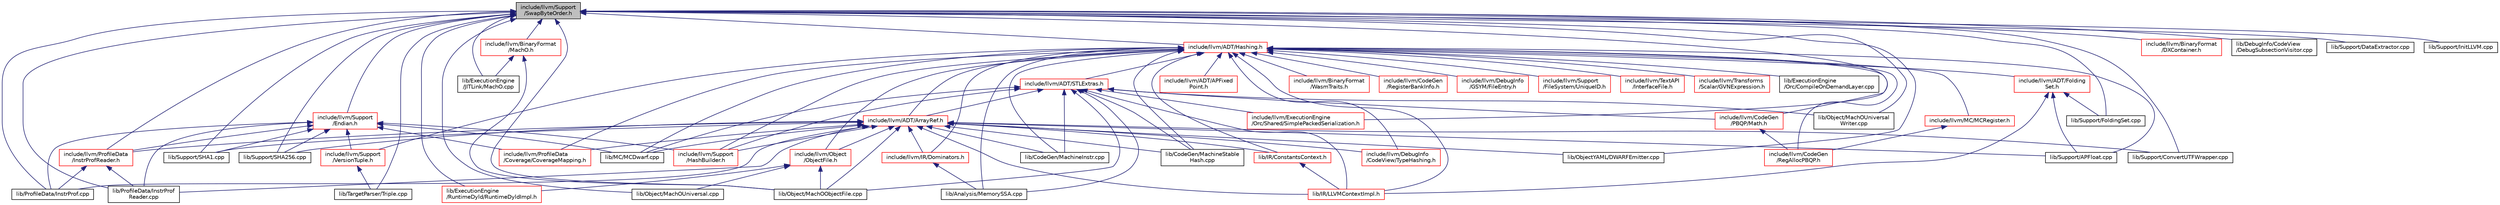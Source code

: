 digraph "include/llvm/Support/SwapByteOrder.h"
{
 // LATEX_PDF_SIZE
  bgcolor="transparent";
  edge [fontname="Helvetica",fontsize="10",labelfontname="Helvetica",labelfontsize="10"];
  node [fontname="Helvetica",fontsize="10",shape=record];
  Node1 [label="include/llvm/Support\l/SwapByteOrder.h",height=0.2,width=0.4,color="black", fillcolor="grey75", style="filled", fontcolor="black",tooltip=" "];
  Node1 -> Node2 [dir="back",color="midnightblue",fontsize="10",style="solid",fontname="Helvetica"];
  Node2 [label="include/llvm/ADT/Hashing.h",height=0.2,width=0.4,color="red",URL="$Hashing_8h.html",tooltip=" "];
  Node2 -> Node3 [dir="back",color="midnightblue",fontsize="10",style="solid",fontname="Helvetica"];
  Node3 [label="include/llvm/ADT/APFixed\lPoint.h",height=0.2,width=0.4,color="red",URL="$APFixedPoint_8h.html",tooltip=" "];
  Node2 -> Node6 [dir="back",color="midnightblue",fontsize="10",style="solid",fontname="Helvetica"];
  Node6 [label="include/llvm/ADT/ArrayRef.h",height=0.2,width=0.4,color="red",URL="$ArrayRef_8h.html",tooltip=" "];
  Node6 -> Node2996 [dir="back",color="midnightblue",fontsize="10",style="solid",fontname="Helvetica"];
  Node2996 [label="include/llvm/DebugInfo\l/CodeView/TypeHashing.h",height=0.2,width=0.4,color="red",URL="$TypeHashing_8h.html",tooltip=" "];
  Node6 -> Node2317 [dir="back",color="midnightblue",fontsize="10",style="solid",fontname="Helvetica"];
  Node2317 [label="include/llvm/IR/Dominators.h",height=0.2,width=0.4,color="red",URL="$Dominators_8h.html",tooltip=" "];
  Node2317 -> Node1238 [dir="back",color="midnightblue",fontsize="10",style="solid",fontname="Helvetica"];
  Node1238 [label="lib/Analysis/MemorySSA.cpp",height=0.2,width=0.4,color="black",URL="$MemorySSA_8cpp.html",tooltip=" "];
  Node6 -> Node3348 [dir="back",color="midnightblue",fontsize="10",style="solid",fontname="Helvetica"];
  Node3348 [label="include/llvm/Object\l/ObjectFile.h",height=0.2,width=0.4,color="red",URL="$ObjectFile_8h.html",tooltip=" "];
  Node3348 -> Node2480 [dir="back",color="midnightblue",fontsize="10",style="solid",fontname="Helvetica"];
  Node2480 [label="lib/ExecutionEngine\l/RuntimeDyld/RuntimeDyldImpl.h",height=0.2,width=0.4,color="red",URL="$RuntimeDyldImpl_8h.html",tooltip=" "];
  Node3348 -> Node2859 [dir="back",color="midnightblue",fontsize="10",style="solid",fontname="Helvetica"];
  Node2859 [label="lib/Object/MachOObjectFile.cpp",height=0.2,width=0.4,color="black",URL="$MachOObjectFile_8cpp.html",tooltip=" "];
  Node3348 -> Node2848 [dir="back",color="midnightblue",fontsize="10",style="solid",fontname="Helvetica"];
  Node2848 [label="lib/Object/MachOUniversal.cpp",height=0.2,width=0.4,color="black",URL="$MachOUniversal_8cpp.html",tooltip=" "];
  Node6 -> Node3420 [dir="back",color="midnightblue",fontsize="10",style="solid",fontname="Helvetica"];
  Node3420 [label="include/llvm/ProfileData\l/Coverage/CoverageMapping.h",height=0.2,width=0.4,color="red",URL="$CoverageMapping_8h.html",tooltip=" "];
  Node6 -> Node2581 [dir="back",color="midnightblue",fontsize="10",style="solid",fontname="Helvetica"];
  Node2581 [label="include/llvm/ProfileData\l/InstrProfReader.h",height=0.2,width=0.4,color="red",URL="$InstrProfReader_8h.html",tooltip=" "];
  Node2581 -> Node1792 [dir="back",color="midnightblue",fontsize="10",style="solid",fontname="Helvetica"];
  Node1792 [label="lib/ProfileData/InstrProf.cpp",height=0.2,width=0.4,color="black",URL="$InstrProf_8cpp.html",tooltip=" "];
  Node2581 -> Node2584 [dir="back",color="midnightblue",fontsize="10",style="solid",fontname="Helvetica"];
  Node2584 [label="lib/ProfileData/InstrProf\lReader.cpp",height=0.2,width=0.4,color="black",URL="$InstrProfReader_8cpp.html",tooltip=" "];
  Node6 -> Node4309 [dir="back",color="midnightblue",fontsize="10",style="solid",fontname="Helvetica"];
  Node4309 [label="include/llvm/Support\l/HashBuilder.h",height=0.2,width=0.4,color="red",URL="$HashBuilder_8h.html",tooltip=" "];
  Node6 -> Node325 [dir="back",color="midnightblue",fontsize="10",style="solid",fontname="Helvetica"];
  Node325 [label="lib/CodeGen/MachineInstr.cpp",height=0.2,width=0.4,color="black",URL="$MachineInstr_8cpp.html",tooltip=" "];
  Node6 -> Node1777 [dir="back",color="midnightblue",fontsize="10",style="solid",fontname="Helvetica"];
  Node1777 [label="lib/CodeGen/MachineStable\lHash.cpp",height=0.2,width=0.4,color="black",URL="$MachineStableHash_8cpp.html",tooltip=" "];
  Node6 -> Node1784 [dir="back",color="midnightblue",fontsize="10",style="solid",fontname="Helvetica"];
  Node1784 [label="lib/IR/ConstantsContext.h",height=0.2,width=0.4,color="red",URL="$ConstantsContext_8h.html",tooltip=" "];
  Node1784 -> Node1731 [dir="back",color="midnightblue",fontsize="10",style="solid",fontname="Helvetica"];
  Node1731 [label="lib/IR/LLVMContextImpl.h",height=0.2,width=0.4,color="red",URL="$LLVMContextImpl_8h.html",tooltip=" "];
  Node6 -> Node1731 [dir="back",color="midnightblue",fontsize="10",style="solid",fontname="Helvetica"];
  Node6 -> Node2626 [dir="back",color="midnightblue",fontsize="10",style="solid",fontname="Helvetica"];
  Node2626 [label="lib/MC/MCDwarf.cpp",height=0.2,width=0.4,color="black",URL="$MCDwarf_8cpp.html",tooltip=" "];
  Node6 -> Node2859 [dir="back",color="midnightblue",fontsize="10",style="solid",fontname="Helvetica"];
  Node6 -> Node2564 [dir="back",color="midnightblue",fontsize="10",style="solid",fontname="Helvetica"];
  Node2564 [label="lib/ObjectYAML/DWARFEmitter.cpp",height=0.2,width=0.4,color="black",URL="$DWARFEmitter_8cpp.html",tooltip=" "];
  Node6 -> Node1792 [dir="back",color="midnightblue",fontsize="10",style="solid",fontname="Helvetica"];
  Node6 -> Node2584 [dir="back",color="midnightblue",fontsize="10",style="solid",fontname="Helvetica"];
  Node6 -> Node1832 [dir="back",color="midnightblue",fontsize="10",style="solid",fontname="Helvetica"];
  Node1832 [label="lib/Support/APFloat.cpp",height=0.2,width=0.4,color="black",URL="$APFloat_8cpp.html",tooltip=" "];
  Node6 -> Node4363 [dir="back",color="midnightblue",fontsize="10",style="solid",fontname="Helvetica"];
  Node4363 [label="lib/Support/ConvertUTFWrapper.cpp",height=0.2,width=0.4,color="black",URL="$ConvertUTFWrapper_8cpp.html",tooltip=" "];
  Node6 -> Node4366 [dir="back",color="midnightblue",fontsize="10",style="solid",fontname="Helvetica"];
  Node4366 [label="lib/Support/SHA1.cpp",height=0.2,width=0.4,color="black",URL="$SHA1_8cpp.html",tooltip=" "];
  Node6 -> Node4367 [dir="back",color="midnightblue",fontsize="10",style="solid",fontname="Helvetica"];
  Node4367 [label="lib/Support/SHA256.cpp",height=0.2,width=0.4,color="black",URL="$SHA256_8cpp.html",tooltip=" "];
  Node2 -> Node4375 [dir="back",color="midnightblue",fontsize="10",style="solid",fontname="Helvetica"];
  Node4375 [label="include/llvm/ADT/Folding\lSet.h",height=0.2,width=0.4,color="red",URL="$FoldingSet_8h.html",tooltip=" "];
  Node4375 -> Node1731 [dir="back",color="midnightblue",fontsize="10",style="solid",fontname="Helvetica"];
  Node4375 -> Node1832 [dir="back",color="midnightblue",fontsize="10",style="solid",fontname="Helvetica"];
  Node4375 -> Node4381 [dir="back",color="midnightblue",fontsize="10",style="solid",fontname="Helvetica"];
  Node4381 [label="lib/Support/FoldingSet.cpp",height=0.2,width=0.4,color="black",URL="$FoldingSet_8cpp.html",tooltip=" "];
  Node2 -> Node4382 [dir="back",color="midnightblue",fontsize="10",style="solid",fontname="Helvetica"];
  Node4382 [label="include/llvm/ADT/STLExtras.h",height=0.2,width=0.4,color="red",URL="$STLExtras_8h.html",tooltip=" "];
  Node4382 -> Node6 [dir="back",color="midnightblue",fontsize="10",style="solid",fontname="Helvetica"];
  Node4382 -> Node4404 [dir="back",color="midnightblue",fontsize="10",style="solid",fontname="Helvetica"];
  Node4404 [label="include/llvm/CodeGen\l/PBQP/Math.h",height=0.2,width=0.4,color="red",URL="$Math_8h.html",tooltip=" "];
  Node4404 -> Node4402 [dir="back",color="midnightblue",fontsize="10",style="solid",fontname="Helvetica"];
  Node4402 [label="include/llvm/CodeGen\l/RegAllocPBQP.h",height=0.2,width=0.4,color="red",URL="$RegAllocPBQP_8h.html",tooltip=" "];
  Node4382 -> Node3242 [dir="back",color="midnightblue",fontsize="10",style="solid",fontname="Helvetica"];
  Node3242 [label="include/llvm/ExecutionEngine\l/Orc/Shared/SimplePackedSerialization.h",height=0.2,width=0.4,color="red",URL="$SimplePackedSerialization_8h.html",tooltip=" "];
  Node4382 -> Node4309 [dir="back",color="midnightblue",fontsize="10",style="solid",fontname="Helvetica"];
  Node4382 -> Node1238 [dir="back",color="midnightblue",fontsize="10",style="solid",fontname="Helvetica"];
  Node4382 -> Node325 [dir="back",color="midnightblue",fontsize="10",style="solid",fontname="Helvetica"];
  Node4382 -> Node1777 [dir="back",color="midnightblue",fontsize="10",style="solid",fontname="Helvetica"];
  Node4382 -> Node1731 [dir="back",color="midnightblue",fontsize="10",style="solid",fontname="Helvetica"];
  Node4382 -> Node2626 [dir="back",color="midnightblue",fontsize="10",style="solid",fontname="Helvetica"];
  Node4382 -> Node2859 [dir="back",color="midnightblue",fontsize="10",style="solid",fontname="Helvetica"];
  Node4382 -> Node2849 [dir="back",color="midnightblue",fontsize="10",style="solid",fontname="Helvetica"];
  Node2849 [label="lib/Object/MachOUniversal\lWriter.cpp",height=0.2,width=0.4,color="black",URL="$MachOUniversalWriter_8cpp.html",tooltip=" "];
  Node2 -> Node3829 [dir="back",color="midnightblue",fontsize="10",style="solid",fontname="Helvetica"];
  Node3829 [label="include/llvm/BinaryFormat\l/WasmTraits.h",height=0.2,width=0.4,color="red",URL="$WasmTraits_8h.html",tooltip=" "];
  Node2 -> Node4404 [dir="back",color="midnightblue",fontsize="10",style="solid",fontname="Helvetica"];
  Node2 -> Node4402 [dir="back",color="midnightblue",fontsize="10",style="solid",fontname="Helvetica"];
  Node2 -> Node4340 [dir="back",color="midnightblue",fontsize="10",style="solid",fontname="Helvetica"];
  Node4340 [label="include/llvm/CodeGen\l/RegisterBankInfo.h",height=0.2,width=0.4,color="red",URL="$RegisterBankInfo_8h.html",tooltip=" "];
  Node2 -> Node2996 [dir="back",color="midnightblue",fontsize="10",style="solid",fontname="Helvetica"];
  Node2 -> Node4436 [dir="back",color="midnightblue",fontsize="10",style="solid",fontname="Helvetica"];
  Node4436 [label="include/llvm/DebugInfo\l/GSYM/FileEntry.h",height=0.2,width=0.4,color="red",URL="$FileEntry_8h.html",tooltip=" "];
  Node2 -> Node2317 [dir="back",color="midnightblue",fontsize="10",style="solid",fontname="Helvetica"];
  Node2 -> Node4437 [dir="back",color="midnightblue",fontsize="10",style="solid",fontname="Helvetica"];
  Node4437 [label="include/llvm/MC/MCRegister.h",height=0.2,width=0.4,color="red",URL="$MCRegister_8h.html",tooltip=" "];
  Node4437 -> Node4402 [dir="back",color="midnightblue",fontsize="10",style="solid",fontname="Helvetica"];
  Node2 -> Node3348 [dir="back",color="midnightblue",fontsize="10",style="solid",fontname="Helvetica"];
  Node2 -> Node3420 [dir="back",color="midnightblue",fontsize="10",style="solid",fontname="Helvetica"];
  Node2 -> Node4442 [dir="back",color="midnightblue",fontsize="10",style="solid",fontname="Helvetica"];
  Node4442 [label="include/llvm/Support\l/FileSystem/UniqueID.h",height=0.2,width=0.4,color="red",URL="$UniqueID_8h.html",tooltip=" "];
  Node2 -> Node4309 [dir="back",color="midnightblue",fontsize="10",style="solid",fontname="Helvetica"];
  Node2 -> Node4443 [dir="back",color="midnightblue",fontsize="10",style="solid",fontname="Helvetica"];
  Node4443 [label="include/llvm/Support\l/VersionTuple.h",height=0.2,width=0.4,color="red",URL="$VersionTuple_8h.html",tooltip=" "];
  Node4443 -> Node3821 [dir="back",color="midnightblue",fontsize="10",style="solid",fontname="Helvetica"];
  Node3821 [label="lib/TargetParser/Triple.cpp",height=0.2,width=0.4,color="black",URL="$Triple_8cpp.html",tooltip=" "];
  Node2 -> Node2908 [dir="back",color="midnightblue",fontsize="10",style="solid",fontname="Helvetica"];
  Node2908 [label="include/llvm/TextAPI\l/InterfaceFile.h",height=0.2,width=0.4,color="red",URL="$InterfaceFile_8h.html",tooltip=" "];
  Node2 -> Node2212 [dir="back",color="midnightblue",fontsize="10",style="solid",fontname="Helvetica"];
  Node2212 [label="include/llvm/Transforms\l/Scalar/GVNExpression.h",height=0.2,width=0.4,color="red",URL="$GVNExpression_8h.html",tooltip=" "];
  Node2 -> Node1238 [dir="back",color="midnightblue",fontsize="10",style="solid",fontname="Helvetica"];
  Node2 -> Node325 [dir="back",color="midnightblue",fontsize="10",style="solid",fontname="Helvetica"];
  Node2 -> Node1777 [dir="back",color="midnightblue",fontsize="10",style="solid",fontname="Helvetica"];
  Node2 -> Node1483 [dir="back",color="midnightblue",fontsize="10",style="solid",fontname="Helvetica"];
  Node1483 [label="lib/ExecutionEngine\l/Orc/CompileOnDemandLayer.cpp",height=0.2,width=0.4,color="black",URL="$CompileOnDemandLayer_8cpp.html",tooltip=" "];
  Node2 -> Node1784 [dir="back",color="midnightblue",fontsize="10",style="solid",fontname="Helvetica"];
  Node2 -> Node1731 [dir="back",color="midnightblue",fontsize="10",style="solid",fontname="Helvetica"];
  Node2 -> Node2626 [dir="back",color="midnightblue",fontsize="10",style="solid",fontname="Helvetica"];
  Node2 -> Node1832 [dir="back",color="midnightblue",fontsize="10",style="solid",fontname="Helvetica"];
  Node1 -> Node4447 [dir="back",color="midnightblue",fontsize="10",style="solid",fontname="Helvetica"];
  Node4447 [label="include/llvm/BinaryFormat\l/DXContainer.h",height=0.2,width=0.4,color="red",URL="$BinaryFormat_2DXContainer_8h.html",tooltip=" "];
  Node1 -> Node2889 [dir="back",color="midnightblue",fontsize="10",style="solid",fontname="Helvetica"];
  Node2889 [label="include/llvm/BinaryFormat\l/MachO.h",height=0.2,width=0.4,color="red",URL="$BinaryFormat_2MachO_8h.html",tooltip=" "];
  Node2889 -> Node2920 [dir="back",color="midnightblue",fontsize="10",style="solid",fontname="Helvetica"];
  Node2920 [label="lib/ExecutionEngine\l/JITLink/MachO.cpp",height=0.2,width=0.4,color="black",URL="$ExecutionEngine_2JITLink_2MachO_8cpp.html",tooltip=" "];
  Node2889 -> Node2859 [dir="back",color="midnightblue",fontsize="10",style="solid",fontname="Helvetica"];
  Node1 -> Node3242 [dir="back",color="midnightblue",fontsize="10",style="solid",fontname="Helvetica"];
  Node1 -> Node2581 [dir="back",color="midnightblue",fontsize="10",style="solid",fontname="Helvetica"];
  Node1 -> Node4461 [dir="back",color="midnightblue",fontsize="10",style="solid",fontname="Helvetica"];
  Node4461 [label="include/llvm/Support\l/Endian.h",height=0.2,width=0.4,color="red",URL="$Endian_8h.html",tooltip=" "];
  Node4461 -> Node3420 [dir="back",color="midnightblue",fontsize="10",style="solid",fontname="Helvetica"];
  Node4461 -> Node2581 [dir="back",color="midnightblue",fontsize="10",style="solid",fontname="Helvetica"];
  Node4461 -> Node4309 [dir="back",color="midnightblue",fontsize="10",style="solid",fontname="Helvetica"];
  Node4461 -> Node4443 [dir="back",color="midnightblue",fontsize="10",style="solid",fontname="Helvetica"];
  Node4461 -> Node2626 [dir="back",color="midnightblue",fontsize="10",style="solid",fontname="Helvetica"];
  Node4461 -> Node1792 [dir="back",color="midnightblue",fontsize="10",style="solid",fontname="Helvetica"];
  Node4461 -> Node2584 [dir="back",color="midnightblue",fontsize="10",style="solid",fontname="Helvetica"];
  Node4461 -> Node4366 [dir="back",color="midnightblue",fontsize="10",style="solid",fontname="Helvetica"];
  Node4461 -> Node4367 [dir="back",color="midnightblue",fontsize="10",style="solid",fontname="Helvetica"];
  Node1 -> Node2974 [dir="back",color="midnightblue",fontsize="10",style="solid",fontname="Helvetica"];
  Node2974 [label="lib/DebugInfo/CodeView\l/DebugSubsectionVisitor.cpp",height=0.2,width=0.4,color="black",URL="$DebugSubsectionVisitor_8cpp.html",tooltip=" "];
  Node1 -> Node2920 [dir="back",color="midnightblue",fontsize="10",style="solid",fontname="Helvetica"];
  Node1 -> Node2480 [dir="back",color="midnightblue",fontsize="10",style="solid",fontname="Helvetica"];
  Node1 -> Node2859 [dir="back",color="midnightblue",fontsize="10",style="solid",fontname="Helvetica"];
  Node1 -> Node2848 [dir="back",color="midnightblue",fontsize="10",style="solid",fontname="Helvetica"];
  Node1 -> Node2849 [dir="back",color="midnightblue",fontsize="10",style="solid",fontname="Helvetica"];
  Node1 -> Node2564 [dir="back",color="midnightblue",fontsize="10",style="solid",fontname="Helvetica"];
  Node1 -> Node1792 [dir="back",color="midnightblue",fontsize="10",style="solid",fontname="Helvetica"];
  Node1 -> Node2584 [dir="back",color="midnightblue",fontsize="10",style="solid",fontname="Helvetica"];
  Node1 -> Node4363 [dir="back",color="midnightblue",fontsize="10",style="solid",fontname="Helvetica"];
  Node1 -> Node3504 [dir="back",color="midnightblue",fontsize="10",style="solid",fontname="Helvetica"];
  Node3504 [label="lib/Support/DataExtractor.cpp",height=0.2,width=0.4,color="black",URL="$DataExtractor_8cpp.html",tooltip=" "];
  Node1 -> Node4381 [dir="back",color="midnightblue",fontsize="10",style="solid",fontname="Helvetica"];
  Node1 -> Node4476 [dir="back",color="midnightblue",fontsize="10",style="solid",fontname="Helvetica"];
  Node4476 [label="lib/Support/InitLLVM.cpp",height=0.2,width=0.4,color="black",URL="$InitLLVM_8cpp.html",tooltip=" "];
  Node1 -> Node4366 [dir="back",color="midnightblue",fontsize="10",style="solid",fontname="Helvetica"];
  Node1 -> Node4367 [dir="back",color="midnightblue",fontsize="10",style="solid",fontname="Helvetica"];
  Node1 -> Node3821 [dir="back",color="midnightblue",fontsize="10",style="solid",fontname="Helvetica"];
}
